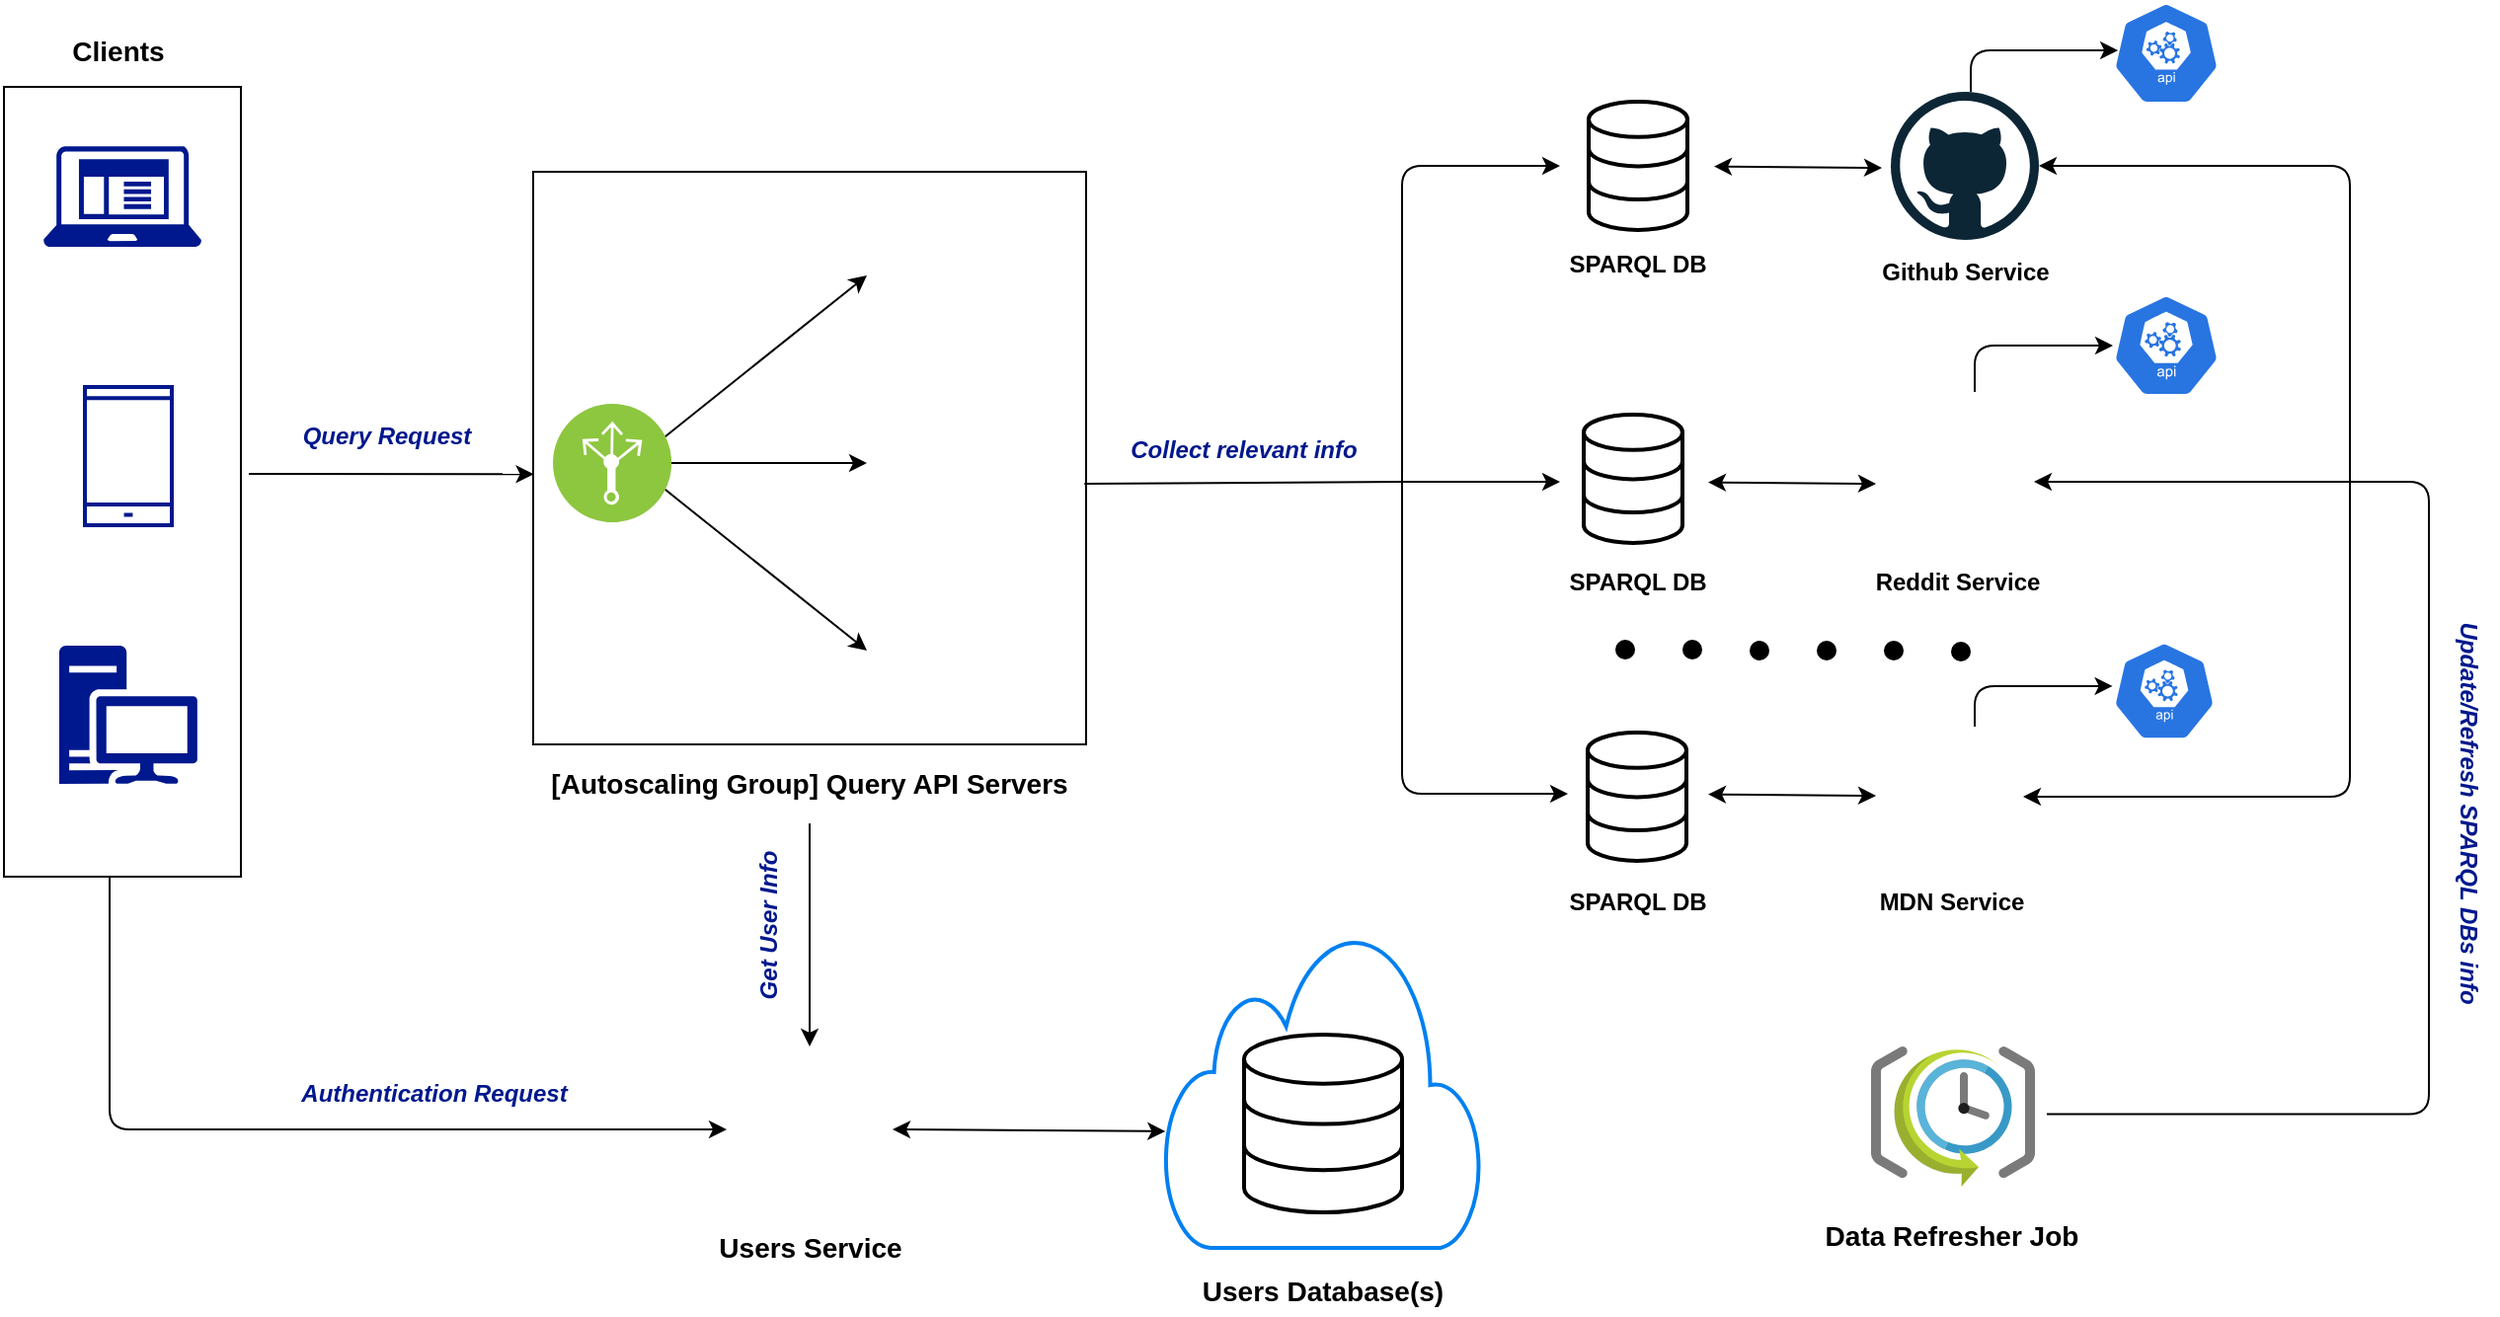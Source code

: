 <mxfile version="12.2.8" type="google" pages="1"><diagram id="Hhc3F1sw5x-yDzmEvbBE" name="Page-1"><mxGraphModel dx="1292" dy="1197" grid="1" gridSize="10" guides="1" tooltips="1" connect="1" arrows="1" fold="1" page="0" pageScale="1" pageWidth="2336" pageHeight="1654" math="0" shadow="0"><root><mxCell id="0"/><mxCell id="1" parent="0"/><mxCell id="b5_pf2DeokByWyUx7Xdj-1" value="" style="aspect=fixed;pointerEvents=1;shadow=0;dashed=0;html=1;strokeColor=none;labelPosition=center;verticalLabelPosition=bottom;verticalAlign=top;align=center;fillColor=#00188D;shape=mxgraph.mscae.enterprise.client_application" parent="1" vertex="1"><mxGeometry x="72" y="70" width="80" height="51" as="geometry"/></mxCell><mxCell id="b5_pf2DeokByWyUx7Xdj-3" value="" style="aspect=fixed;pointerEvents=1;shadow=0;dashed=0;html=1;strokeColor=none;labelPosition=center;verticalLabelPosition=bottom;verticalAlign=top;align=center;fillColor=#00188D;shape=mxgraph.mscae.enterprise.workstation_client" parent="1" vertex="1"><mxGeometry x="80" y="323" width="70" height="70" as="geometry"/></mxCell><mxCell id="b5_pf2DeokByWyUx7Xdj-5" value="" style="html=1;verticalLabelPosition=bottom;align=center;labelBackgroundColor=#ffffff;verticalAlign=top;strokeWidth=2;strokeColor=#00188D;shadow=0;dashed=0;shape=mxgraph.ios7.icons.smartphone;" parent="1" vertex="1"><mxGeometry x="93" y="192" width="44" height="70" as="geometry"/></mxCell><mxCell id="b5_pf2DeokByWyUx7Xdj-6" value="" style="shape=image;html=1;verticalAlign=top;verticalLabelPosition=bottom;labelBackgroundColor=#ffffff;imageAspect=0;aspect=fixed;image=https://cdn2.iconfinder.com/data/icons/business-process-1/512/api-128.png;strokeColor=#00188D;fillColor=#00188D;" parent="1" vertex="1"><mxGeometry x="489" y="88" width="95" height="95" as="geometry"/></mxCell><mxCell id="b5_pf2DeokByWyUx7Xdj-7" value="&lt;font style=&quot;font-size: 14px&quot;&gt;&lt;b&gt;[Autoscaling Group] Query API Servers&lt;/b&gt;&lt;/font&gt;" style="text;html=1;strokeColor=none;fillColor=none;align=center;verticalAlign=middle;whiteSpace=wrap;rounded=0;" parent="1" vertex="1"><mxGeometry x="320" y="373" width="280" height="40" as="geometry"/></mxCell><mxCell id="b5_pf2DeokByWyUx7Xdj-8" value="" style="shape=image;html=1;verticalAlign=top;verticalLabelPosition=bottom;labelBackgroundColor=#ffffff;imageAspect=0;aspect=fixed;image=https://cdn2.iconfinder.com/data/icons/business-process-1/512/api-128.png;strokeColor=#00188D;fillColor=#00188D;" parent="1" vertex="1"><mxGeometry x="489" y="183" width="95" height="95" as="geometry"/></mxCell><mxCell id="b5_pf2DeokByWyUx7Xdj-9" value="" style="shape=image;html=1;verticalAlign=top;verticalLabelPosition=bottom;labelBackgroundColor=#ffffff;imageAspect=0;aspect=fixed;image=https://cdn2.iconfinder.com/data/icons/business-process-1/512/api-128.png;strokeColor=#00188D;fillColor=#00188D;" parent="1" vertex="1"><mxGeometry x="489" y="278" width="95" height="95" as="geometry"/></mxCell><mxCell id="b5_pf2DeokByWyUx7Xdj-11" value="" style="shape=image;html=1;verticalAlign=top;verticalLabelPosition=bottom;labelBackgroundColor=#ffffff;imageAspect=0;aspect=fixed;image=https://cdn1.iconfinder.com/data/icons/science-technology-outline/91/Science__Technology_49-128.png;strokeColor=#00188D;fillColor=none;imageBackground=#ffffff;" parent="1" vertex="1"><mxGeometry x="418" y="526" width="84" height="84" as="geometry"/></mxCell><mxCell id="b5_pf2DeokByWyUx7Xdj-13" value="&lt;font style=&quot;font-size: 14px&quot;&gt;&lt;b&gt;Users Service&lt;/b&gt;&lt;/font&gt;" style="text;html=1;strokeColor=none;fillColor=none;align=center;verticalAlign=middle;whiteSpace=wrap;rounded=0;" parent="1" vertex="1"><mxGeometry x="384.5" y="613" width="151" height="30" as="geometry"/></mxCell><mxCell id="b5_pf2DeokByWyUx7Xdj-14" value="" style="rounded=0;whiteSpace=wrap;html=1;strokeColor=#000000;fillColor=none;" parent="1" vertex="1"><mxGeometry x="52" y="40" width="120" height="400" as="geometry"/></mxCell><mxCell id="b5_pf2DeokByWyUx7Xdj-15" value="" style="endArrow=classic;html=1;entryX=0.001;entryY=0.528;entryDx=0;entryDy=0;entryPerimeter=0;" parent="1" edge="1"><mxGeometry width="50" height="50" relative="1" as="geometry"><mxPoint x="176" y="236" as="sourcePoint"/><mxPoint x="320.28" y="236.12" as="targetPoint"/></mxGeometry></mxCell><mxCell id="b5_pf2DeokByWyUx7Xdj-16" value="" style="endArrow=classic;html=1;entryX=0;entryY=0.5;entryDx=0;entryDy=0;exitX=1;exitY=0.25;exitDx=0;exitDy=0;" parent="1" source="b5_pf2DeokByWyUx7Xdj-59" target="b5_pf2DeokByWyUx7Xdj-6" edge="1"><mxGeometry width="50" height="50" relative="1" as="geometry"><mxPoint x="440" y="220" as="sourcePoint"/><mxPoint x="470.08" y="118.36" as="targetPoint"/></mxGeometry></mxCell><mxCell id="b5_pf2DeokByWyUx7Xdj-17" value="" style="endArrow=classic;html=1;exitX=1;exitY=0.5;exitDx=0;exitDy=0;" parent="1" source="b5_pf2DeokByWyUx7Xdj-59" target="b5_pf2DeokByWyUx7Xdj-8" edge="1"><mxGeometry width="50" height="50" relative="1" as="geometry"><mxPoint x="440" y="230" as="sourcePoint"/><mxPoint x="480" y="107.5" as="targetPoint"/></mxGeometry></mxCell><mxCell id="b5_pf2DeokByWyUx7Xdj-18" value="" style="endArrow=classic;html=1;entryX=0;entryY=0.5;entryDx=0;entryDy=0;exitX=1;exitY=0.75;exitDx=0;exitDy=0;" parent="1" source="b5_pf2DeokByWyUx7Xdj-59" target="b5_pf2DeokByWyUx7Xdj-9" edge="1"><mxGeometry width="50" height="50" relative="1" as="geometry"><mxPoint x="440" y="240" as="sourcePoint"/><mxPoint x="490" y="117.5" as="targetPoint"/></mxGeometry></mxCell><mxCell id="b5_pf2DeokByWyUx7Xdj-19" value="" style="rounded=0;whiteSpace=wrap;html=1;strokeColor=#000000;fillColor=none;" parent="1" vertex="1"><mxGeometry x="320" y="83" width="280" height="290" as="geometry"/></mxCell><mxCell id="b5_pf2DeokByWyUx7Xdj-20" value="" style="html=1;verticalLabelPosition=bottom;align=center;labelBackgroundColor=#ffffff;verticalAlign=top;strokeWidth=2;strokeColor=#000000;shadow=0;dashed=0;shape=mxgraph.ios7.icons.data;fillColor=none;" parent="1" vertex="1"><mxGeometry x="680" y="520" width="80" height="90" as="geometry"/></mxCell><mxCell id="b5_pf2DeokByWyUx7Xdj-21" value="&lt;font style=&quot;font-size: 14px&quot;&gt;&lt;b&gt;Users Database(s)&lt;/b&gt;&lt;/font&gt;" style="text;html=1;strokeColor=none;fillColor=none;align=center;verticalAlign=middle;whiteSpace=wrap;rounded=0;" parent="1" vertex="1"><mxGeometry x="650" y="637" width="140" height="25" as="geometry"/></mxCell><mxCell id="b5_pf2DeokByWyUx7Xdj-22" value="" style="endArrow=classic;startArrow=classic;html=1;exitX=1;exitY=0.5;exitDx=0;exitDy=0;entryX=0.001;entryY=0.631;entryDx=0;entryDy=0;entryPerimeter=0;" parent="1" source="b5_pf2DeokByWyUx7Xdj-11" target="b5_pf2DeokByWyUx7Xdj-23" edge="1"><mxGeometry width="50" height="50" relative="1" as="geometry"><mxPoint x="110" y="713" as="sourcePoint"/><mxPoint x="640.96" y="564.08" as="targetPoint"/></mxGeometry></mxCell><mxCell id="b5_pf2DeokByWyUx7Xdj-23" value="" style="html=1;verticalLabelPosition=bottom;align=center;labelBackgroundColor=#ffffff;verticalAlign=top;strokeWidth=2;strokeColor=#0080F0;shadow=0;dashed=0;shape=mxgraph.ios7.icons.cloud;fillColor=none;" parent="1" vertex="1"><mxGeometry x="640" y="468" width="160" height="160" as="geometry"/></mxCell><mxCell id="b5_pf2DeokByWyUx7Xdj-26" value="&lt;b&gt;&lt;i&gt;&lt;font color=&quot;#00188d&quot;&gt;Authentication Request&lt;/font&gt;&lt;/i&gt;&lt;/b&gt;" style="text;html=1;strokeColor=none;fillColor=none;align=center;verticalAlign=middle;whiteSpace=wrap;rounded=0;" parent="1" vertex="1"><mxGeometry x="200" y="535" width="140" height="30" as="geometry"/></mxCell><mxCell id="b5_pf2DeokByWyUx7Xdj-29" value="" style="html=1;verticalLabelPosition=bottom;align=center;labelBackgroundColor=#ffffff;verticalAlign=top;strokeWidth=2;strokeColor=#000000;shadow=0;dashed=0;shape=mxgraph.ios7.icons.data;fillColor=none;" parent="1" vertex="1"><mxGeometry x="854.5" y="47.5" width="50" height="65" as="geometry"/></mxCell><mxCell id="b5_pf2DeokByWyUx7Xdj-30" value="&lt;b&gt;SPARQL DB&lt;/b&gt;" style="text;html=1;strokeColor=none;fillColor=none;align=center;verticalAlign=middle;whiteSpace=wrap;rounded=0;" parent="1" vertex="1"><mxGeometry x="837.5" y="117.5" width="83" height="25" as="geometry"/></mxCell><mxCell id="b5_pf2DeokByWyUx7Xdj-31" value="" style="endArrow=classic;startArrow=classic;html=1;" parent="1" edge="1"><mxGeometry width="50" height="50" relative="1" as="geometry"><mxPoint x="918" y="80.306" as="sourcePoint"/><mxPoint x="1003" y="81" as="targetPoint"/></mxGeometry></mxCell><mxCell id="b5_pf2DeokByWyUx7Xdj-34" value="" style="html=1;verticalLabelPosition=bottom;align=center;labelBackgroundColor=#ffffff;verticalAlign=top;strokeWidth=2;strokeColor=#000000;shadow=0;dashed=0;shape=mxgraph.ios7.icons.data;fillColor=none;" parent="1" vertex="1"><mxGeometry x="852" y="206" width="50" height="65" as="geometry"/></mxCell><mxCell id="b5_pf2DeokByWyUx7Xdj-35" value="&lt;b&gt;SPARQL DB&lt;/b&gt;" style="text;html=1;strokeColor=none;fillColor=none;align=center;verticalAlign=middle;whiteSpace=wrap;rounded=0;" parent="1" vertex="1"><mxGeometry x="837.5" y="278" width="83" height="25" as="geometry"/></mxCell><mxCell id="b5_pf2DeokByWyUx7Xdj-36" value="" style="endArrow=classic;startArrow=classic;html=1;" parent="1" edge="1"><mxGeometry width="50" height="50" relative="1" as="geometry"><mxPoint x="915" y="240.306" as="sourcePoint"/><mxPoint x="1000" y="241" as="targetPoint"/></mxGeometry></mxCell><mxCell id="b5_pf2DeokByWyUx7Xdj-38" value="" style="html=1;verticalLabelPosition=bottom;align=center;labelBackgroundColor=#ffffff;verticalAlign=top;strokeWidth=2;strokeColor=#000000;shadow=0;dashed=0;shape=mxgraph.ios7.icons.data;fillColor=none;" parent="1" vertex="1"><mxGeometry x="854" y="367" width="50" height="65" as="geometry"/></mxCell><mxCell id="b5_pf2DeokByWyUx7Xdj-39" value="&lt;b&gt;SPARQL DB&lt;/b&gt;" style="text;html=1;strokeColor=none;fillColor=none;align=center;verticalAlign=middle;whiteSpace=wrap;rounded=0;" parent="1" vertex="1"><mxGeometry x="837.5" y="440" width="83" height="25" as="geometry"/></mxCell><mxCell id="b5_pf2DeokByWyUx7Xdj-40" value="" style="endArrow=classic;startArrow=classic;html=1;" parent="1" edge="1"><mxGeometry width="50" height="50" relative="1" as="geometry"><mxPoint x="915" y="398.306" as="sourcePoint"/><mxPoint x="1000" y="399" as="targetPoint"/></mxGeometry></mxCell><mxCell id="b5_pf2DeokByWyUx7Xdj-42" value="" style="endArrow=none;html=1;exitX=0.997;exitY=0.545;exitDx=0;exitDy=0;exitPerimeter=0;endFill=0;" parent="1" source="b5_pf2DeokByWyUx7Xdj-19" edge="1"><mxGeometry width="50" height="50" relative="1" as="geometry"><mxPoint x="610" y="240" as="sourcePoint"/><mxPoint x="760" y="240" as="targetPoint"/></mxGeometry></mxCell><mxCell id="b5_pf2DeokByWyUx7Xdj-43" value="" style="endArrow=classic;html=1;edgeStyle=orthogonalEdgeStyle;" parent="1" edge="1"><mxGeometry width="50" height="50" relative="1" as="geometry"><mxPoint x="760" y="240" as="sourcePoint"/><mxPoint x="840" y="80" as="targetPoint"/><Array as="points"><mxPoint x="760" y="80"/></Array></mxGeometry></mxCell><mxCell id="b5_pf2DeokByWyUx7Xdj-45" value="" style="endArrow=classic;html=1;entryX=0;entryY=0.5;entryDx=0;entryDy=0;" parent="1" edge="1"><mxGeometry width="50" height="50" relative="1" as="geometry"><mxPoint x="760" y="240" as="sourcePoint"/><mxPoint x="840" y="240" as="targetPoint"/></mxGeometry></mxCell><mxCell id="b5_pf2DeokByWyUx7Xdj-46" value="" style="endArrow=classic;html=1;edgeStyle=orthogonalEdgeStyle;entryX=0;entryY=0.5;entryDx=0;entryDy=0;" parent="1" edge="1"><mxGeometry width="50" height="50" relative="1" as="geometry"><mxPoint x="760" y="240" as="sourcePoint"/><mxPoint x="844" y="398" as="targetPoint"/><Array as="points"><mxPoint x="760" y="398"/></Array></mxGeometry></mxCell><mxCell id="b5_pf2DeokByWyUx7Xdj-47" value="" style="endArrow=classic;html=1;entryX=0.5;entryY=0;entryDx=0;entryDy=0;exitX=0.5;exitY=1;exitDx=0;exitDy=0;" parent="1" source="b5_pf2DeokByWyUx7Xdj-7" target="b5_pf2DeokByWyUx7Xdj-11" edge="1"><mxGeometry width="50" height="50" relative="1" as="geometry"><mxPoint x="110" y="680" as="sourcePoint"/><mxPoint x="160" y="630" as="targetPoint"/></mxGeometry></mxCell><mxCell id="b5_pf2DeokByWyUx7Xdj-48" value="&lt;b&gt;&lt;i&gt;&lt;font color=&quot;#00188d&quot;&gt;Get User Info&lt;/font&gt;&lt;/i&gt;&lt;/b&gt;" style="text;html=1;strokeColor=none;fillColor=none;align=center;verticalAlign=middle;whiteSpace=wrap;rounded=0;rotation=-90;" parent="1" vertex="1"><mxGeometry x="384.5" y="450" width="110" height="30" as="geometry"/></mxCell><mxCell id="b5_pf2DeokByWyUx7Xdj-49" value="" style="endArrow=classic;html=1;exitX=0.446;exitY=1.001;exitDx=0;exitDy=0;exitPerimeter=0;edgeStyle=orthogonalEdgeStyle;entryX=0;entryY=0.5;entryDx=0;entryDy=0;endFill=1;" parent="1" source="b5_pf2DeokByWyUx7Xdj-14" target="b5_pf2DeokByWyUx7Xdj-11" edge="1"><mxGeometry width="50" height="50" relative="1" as="geometry"><mxPoint x="110" y="720" as="sourcePoint"/><mxPoint x="160" y="670" as="targetPoint"/></mxGeometry></mxCell><mxCell id="b5_pf2DeokByWyUx7Xdj-50" value="&lt;b&gt;&lt;i&gt;&lt;font color=&quot;#00188d&quot;&gt;Collect relevant info&lt;/font&gt;&lt;/i&gt;&lt;/b&gt;" style="text;html=1;strokeColor=none;fillColor=none;align=center;verticalAlign=middle;whiteSpace=wrap;rounded=0;" parent="1" vertex="1"><mxGeometry x="600" y="208.5" width="160" height="30" as="geometry"/></mxCell><mxCell id="b5_pf2DeokByWyUx7Xdj-51" value="&lt;b&gt;&lt;i&gt;&lt;font color=&quot;#00188d&quot;&gt;Query Request&lt;/font&gt;&lt;/i&gt;&lt;/b&gt;" style="text;html=1;strokeColor=none;fillColor=none;align=center;verticalAlign=middle;whiteSpace=wrap;rounded=0;" parent="1" vertex="1"><mxGeometry x="190" y="202" width="112" height="30" as="geometry"/></mxCell><mxCell id="b5_pf2DeokByWyUx7Xdj-52" value="" style="shape=ellipse;fillColor=#000000;strokeColor=none;html=1" parent="1" vertex="1"><mxGeometry x="868" y="320" width="10" height="10" as="geometry"/></mxCell><mxCell id="b5_pf2DeokByWyUx7Xdj-56" value="" style="shape=ellipse;fillColor=#000000;strokeColor=none;html=1" parent="1" vertex="1"><mxGeometry x="902" y="320" width="10" height="10" as="geometry"/></mxCell><mxCell id="b5_pf2DeokByWyUx7Xdj-57" value="" style="shape=ellipse;fillColor=#000000;strokeColor=none;html=1" parent="1" vertex="1"><mxGeometry x="936" y="320.5" width="10" height="10" as="geometry"/></mxCell><mxCell id="b5_pf2DeokByWyUx7Xdj-59" value="" style="aspect=fixed;perimeter=ellipsePerimeter;html=1;align=center;shadow=0;dashed=0;fontColor=#4277BB;labelBackgroundColor=#ffffff;fontSize=12;spacingTop=3;image;image=img/lib/ibm/infrastructure/load_balancing_routing.svg;strokeColor=#000000;fillColor=#000000;" parent="1" vertex="1"><mxGeometry x="330" y="200.5" width="60" height="60" as="geometry"/></mxCell><mxCell id="b5_pf2DeokByWyUx7Xdj-65" value="" style="endArrow=classic;html=1;edgeStyle=elbowEdgeStyle;entryX=-0.004;entryY=0.451;entryDx=0;entryDy=0;entryPerimeter=0;" parent="1" target="b5_pf2DeokByWyUx7Xdj-66" edge="1"><mxGeometry width="50" height="50" relative="1" as="geometry"><mxPoint x="1050" y="364" as="sourcePoint"/><mxPoint x="970" y="340" as="targetPoint"/><Array as="points"><mxPoint x="1050" y="350"/><mxPoint x="1019" y="333"/></Array></mxGeometry></mxCell><mxCell id="b5_pf2DeokByWyUx7Xdj-66" value="" style="html=1;dashed=0;whitespace=wrap;fillColor=#2875E2;strokeColor=#ffffff;points=[[0.005,0.63,0],[0.1,0.2,0],[0.9,0.2,0],[0.5,0,0],[0.995,0.63,0],[0.72,0.99,0],[0.5,1,0],[0.28,0.99,0]];shape=mxgraph.kubernetes.icon;prIcon=api" parent="1" vertex="1"><mxGeometry x="1120" y="320" width="52" height="52" as="geometry"/></mxCell><mxCell id="b5_pf2DeokByWyUx7Xdj-69" value="" style="html=1;dashed=0;whitespace=wrap;fillColor=#2875E2;strokeColor=#ffffff;points=[[0.005,0.63,0],[0.1,0.2,0],[0.9,0.2,0],[0.5,0,0],[0.995,0.63,0],[0.72,0.99,0],[0.5,1,0],[0.28,0.99,0]];shape=mxgraph.kubernetes.icon;prIcon=api" parent="1" vertex="1"><mxGeometry x="1120" y="142.5" width="54" height="57" as="geometry"/></mxCell><mxCell id="b5_pf2DeokByWyUx7Xdj-70" value="" style="html=1;dashed=0;whitespace=wrap;fillColor=#2875E2;strokeColor=#ffffff;points=[[0.005,0.63,0],[0.1,0.2,0],[0.9,0.2,0],[0.5,0,0],[0.995,0.63,0],[0.72,0.99,0],[0.5,1,0],[0.28,0.99,0]];shape=mxgraph.kubernetes.icon;prIcon=api" parent="1" vertex="1"><mxGeometry x="1120" y="-3.5" width="54" height="53" as="geometry"/></mxCell><mxCell id="b5_pf2DeokByWyUx7Xdj-71" value="" style="endArrow=classic;html=1;edgeStyle=elbowEdgeStyle;" parent="1" source="wj_hcq3Own5Za-sVdPTk-3" target="b5_pf2DeokByWyUx7Xdj-69" edge="1"><mxGeometry width="50" height="50" relative="1" as="geometry"><mxPoint x="914.5" y="218.5" as="sourcePoint"/><mxPoint x="959" y="183" as="targetPoint"/><Array as="points"><mxPoint x="1050" y="171"/></Array></mxGeometry></mxCell><mxCell id="b5_pf2DeokByWyUx7Xdj-72" value="" style="endArrow=classic;html=1;edgeStyle=elbowEdgeStyle;entryX=0.047;entryY=0.472;entryDx=0;entryDy=0;entryPerimeter=0;" parent="1" source="wj_hcq3Own5Za-sVdPTk-1" target="b5_pf2DeokByWyUx7Xdj-70" edge="1"><mxGeometry width="50" height="50" relative="1" as="geometry"><mxPoint x="914.5" y="64.5" as="sourcePoint"/><mxPoint x="958.5" y="28.5" as="targetPoint"/><Array as="points"><mxPoint x="1048" y="20"/></Array></mxGeometry></mxCell><mxCell id="b5_pf2DeokByWyUx7Xdj-78" value="" style="aspect=fixed;html=1;points=[];align=center;image;fontSize=12;image=img/lib/mscae/SchedulerJobCollection.svg;" parent="1" vertex="1"><mxGeometry x="997.5" y="526" width="83" height="71" as="geometry"/></mxCell><mxCell id="b5_pf2DeokByWyUx7Xdj-79" value="&lt;font style=&quot;font-size: 14px&quot;&gt;&lt;b&gt;Data Refresher Job&lt;/b&gt;&lt;/font&gt;" style="text;html=1;strokeColor=none;fillColor=none;align=center;verticalAlign=middle;whiteSpace=wrap;rounded=0;" parent="1" vertex="1"><mxGeometry x="972.5" y="607" width="131" height="30" as="geometry"/></mxCell><mxCell id="b5_pf2DeokByWyUx7Xdj-80" value="&lt;b&gt;&lt;i&gt;&lt;font color=&quot;#00188d&quot;&gt;Update/Refresh SPARQL DBs info&lt;/font&gt;&lt;/i&gt;&lt;/b&gt;" style="text;html=1;strokeColor=none;fillColor=none;align=center;verticalAlign=middle;whiteSpace=wrap;rounded=0;rotation=90;" parent="1" vertex="1"><mxGeometry x="1200" y="393" width="200" height="30" as="geometry"/></mxCell><mxCell id="wj_hcq3Own5Za-sVdPTk-1" value="" style="dashed=0;outlineConnect=0;html=1;align=center;labelPosition=center;verticalLabelPosition=bottom;verticalAlign=top;shape=mxgraph.weblogos.github;strokeColor=#000000;fillColor=none;" parent="1" vertex="1"><mxGeometry x="1007.5" y="42.5" width="75" height="75" as="geometry"/></mxCell><mxCell id="wj_hcq3Own5Za-sVdPTk-2" value="&lt;b&gt;Github Service&lt;/b&gt;" style="text;html=1;strokeColor=none;fillColor=none;align=center;verticalAlign=middle;whiteSpace=wrap;rounded=0;" parent="1" vertex="1"><mxGeometry x="1000.5" y="121" width="89" height="25" as="geometry"/></mxCell><mxCell id="wj_hcq3Own5Za-sVdPTk-3" value="" style="shape=image;html=1;verticalAlign=top;verticalLabelPosition=bottom;labelBackgroundColor=#ffffff;imageAspect=0;aspect=fixed;image=https://cdn4.iconfinder.com/data/icons/ionicons/512/icon-social-reddit-128.png;strokeColor=#000000;fillColor=none;" parent="1" vertex="1"><mxGeometry x="1002.5" y="194.5" width="78" height="78" as="geometry"/></mxCell><mxCell id="wj_hcq3Own5Za-sVdPTk-8" value="" style="shape=image;html=1;verticalAlign=top;verticalLabelPosition=bottom;labelBackgroundColor=#ffffff;imageAspect=0;aspect=fixed;image=https://cdn1.iconfinder.com/data/icons/material-core/20/language-128.png;strokeColor=#000000;fillColor=none;" parent="1" vertex="1"><mxGeometry x="1003.5" y="364" width="71" height="71" as="geometry"/></mxCell><mxCell id="wj_hcq3Own5Za-sVdPTk-9" value="&lt;b&gt;Reddit Service&lt;/b&gt;" style="text;html=1;strokeColor=none;fillColor=none;align=center;verticalAlign=middle;whiteSpace=wrap;rounded=0;" parent="1" vertex="1"><mxGeometry x="996" y="278" width="91" height="25" as="geometry"/></mxCell><mxCell id="wj_hcq3Own5Za-sVdPTk-10" value="&lt;b&gt;MDN Service&lt;/b&gt;" style="text;html=1;strokeColor=none;fillColor=none;align=center;verticalAlign=middle;whiteSpace=wrap;rounded=0;" parent="1" vertex="1"><mxGeometry x="996.5" y="440" width="83" height="25" as="geometry"/></mxCell><mxCell id="wj_hcq3Own5Za-sVdPTk-12" value="" style="endArrow=none;html=1;exitX=1.072;exitY=0.483;exitDx=0;exitDy=0;exitPerimeter=0;edgeStyle=orthogonalEdgeStyle;endFill=0;" parent="1" source="b5_pf2DeokByWyUx7Xdj-78" edge="1"><mxGeometry width="50" height="50" relative="1" as="geometry"><mxPoint x="1240" y="80" as="sourcePoint"/><mxPoint x="1240" y="240" as="targetPoint"/><Array as="points"><mxPoint x="1280" y="560"/><mxPoint x="1280" y="240"/></Array></mxGeometry></mxCell><mxCell id="wj_hcq3Own5Za-sVdPTk-14" value="" style="endArrow=classic;html=1;edgeStyle=orthogonalEdgeStyle;" parent="1" target="wj_hcq3Own5Za-sVdPTk-1" edge="1"><mxGeometry width="50" height="50" relative="1" as="geometry"><mxPoint x="1240" y="240" as="sourcePoint"/><mxPoint x="1240" y="80" as="targetPoint"/><Array as="points"><mxPoint x="1240" y="80"/></Array></mxGeometry></mxCell><mxCell id="wj_hcq3Own5Za-sVdPTk-15" value="" style="endArrow=classic;html=1;" parent="1" edge="1"><mxGeometry width="50" height="50" relative="1" as="geometry"><mxPoint x="1240" y="240" as="sourcePoint"/><mxPoint x="1080" y="240" as="targetPoint"/></mxGeometry></mxCell><mxCell id="wj_hcq3Own5Za-sVdPTk-16" value="" style="endArrow=classic;html=1;entryX=1;entryY=0.5;entryDx=0;entryDy=0;edgeStyle=orthogonalEdgeStyle;" parent="1" target="wj_hcq3Own5Za-sVdPTk-8" edge="1"><mxGeometry width="50" height="50" relative="1" as="geometry"><mxPoint x="1240" y="240" as="sourcePoint"/><mxPoint x="230" y="680" as="targetPoint"/><Array as="points"><mxPoint x="1240" y="400"/></Array></mxGeometry></mxCell><mxCell id="wj_hcq3Own5Za-sVdPTk-17" value="&lt;font style=&quot;font-size: 14px&quot;&gt;&lt;b&gt;Clients&lt;/b&gt;&lt;/font&gt;" style="text;html=1;strokeColor=none;fillColor=none;align=center;verticalAlign=middle;whiteSpace=wrap;rounded=0;" parent="1" vertex="1"><mxGeometry x="50" y="3" width="120" height="37" as="geometry"/></mxCell><mxCell id="wj_hcq3Own5Za-sVdPTk-18" value="" style="shape=ellipse;fillColor=#000000;strokeColor=none;html=1" parent="1" vertex="1"><mxGeometry x="970" y="320.5" width="10" height="10" as="geometry"/></mxCell><mxCell id="wj_hcq3Own5Za-sVdPTk-19" value="" style="shape=ellipse;fillColor=#000000;strokeColor=none;html=1" parent="1" vertex="1"><mxGeometry x="1004" y="320.5" width="10" height="10" as="geometry"/></mxCell><mxCell id="wj_hcq3Own5Za-sVdPTk-20" value="" style="shape=ellipse;fillColor=#000000;strokeColor=none;html=1" parent="1" vertex="1"><mxGeometry x="1038" y="321" width="10" height="10" as="geometry"/></mxCell></root></mxGraphModel></diagram></mxfile>